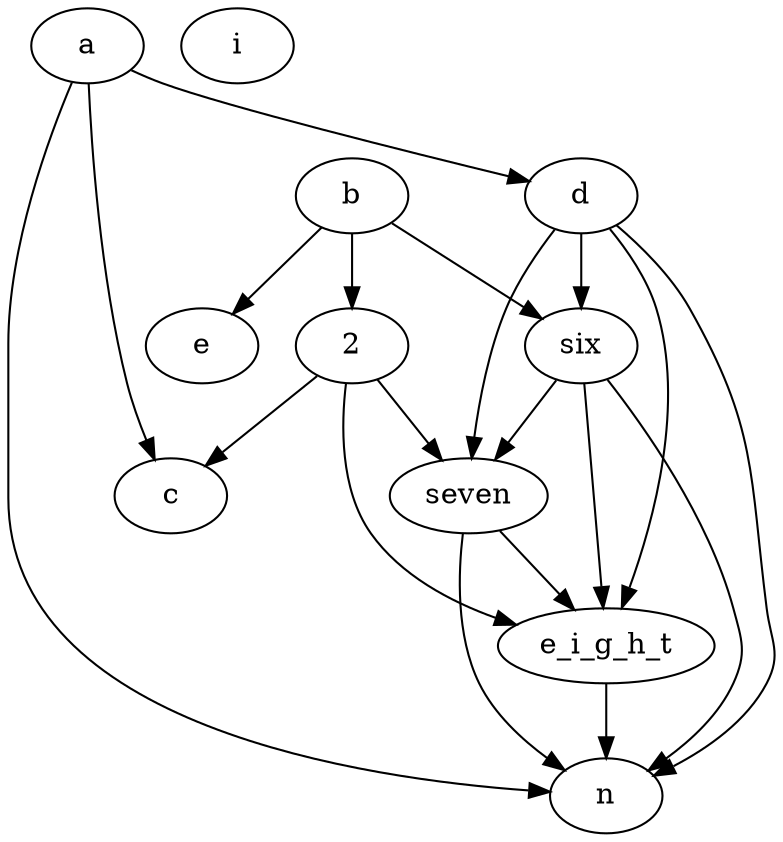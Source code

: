 digraph "Graph_Name_To_Persist" {
	a	 [Weight=6];
	c	 [Weight=10];
	a -> c	 [Weight=34];
	d	 [Weight=3];
	a -> d	 [Weight=24];
	n i n e	 [Weight=8];
	a -> n i n e	 [Weight=44];
	b	 [Weight=5];
	2	 [Weight=5];
	b -> 2	 [Weight=48];
	e	 [Weight=7];
	b -> e	 [Weight=19];
	six	 [Weight=8];
	b -> six	 [Weight=39];
	2 -> c	 [Weight=10];
	seven	 [Weight=3];
	2 -> seven	 [Weight=48];
	e_i_g_h_t	 [Weight=8];
	2 -> e_i_g_h_t	 [Weight=48];
	d -> six	 [Weight=10];
	d -> seven	 [Weight=48];
	d -> e_i_g_h_t	 [Weight=48];
	d -> n i n e	 [Weight=39];
	six -> seven	 [Weight=15];
	six -> e_i_g_h_t	 [Weight=39];
	six -> n i n e	 [Weight=29];
	seven -> e_i_g_h_t	 [Weight=15];
	seven -> n i n e	 [Weight=34];
	e_i_g_h_t -> n i n e	 [Weight=39];
}
